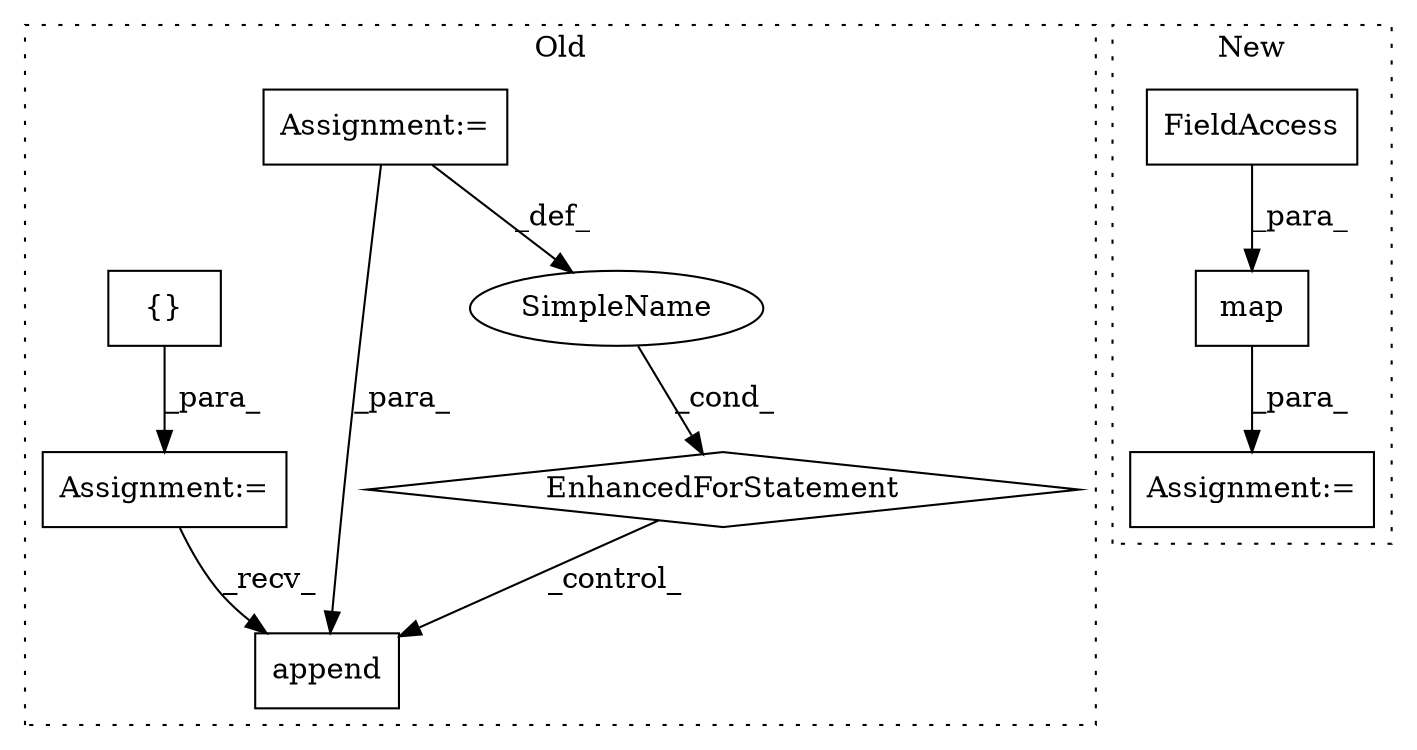 digraph G {
subgraph cluster0 {
1 [label="append" a="32" s="3191,3204" l="7,1" shape="box"];
3 [label="EnhancedForStatement" a="70" s="2881,2973" l="53,2" shape="diamond"];
4 [label="Assignment:=" a="7" s="2881,2973" l="53,2" shape="box"];
5 [label="Assignment:=" a="7" s="2860" l="1" shape="box"];
6 [label="{}" a="4" s="2873" l="2" shape="box"];
8 [label="SimpleName" a="42" s="2964" l="1" shape="ellipse"];
label = "Old";
style="dotted";
}
subgraph cluster1 {
2 [label="map" a="32" s="2483,2523" l="4,1" shape="box"];
7 [label="Assignment:=" a="7" s="2477" l="1" shape="box"];
9 [label="FieldAccess" a="22" s="2518" l="5" shape="box"];
label = "New";
style="dotted";
}
2 -> 7 [label="_para_"];
3 -> 1 [label="_control_"];
4 -> 8 [label="_def_"];
4 -> 1 [label="_para_"];
5 -> 1 [label="_recv_"];
6 -> 5 [label="_para_"];
8 -> 3 [label="_cond_"];
9 -> 2 [label="_para_"];
}